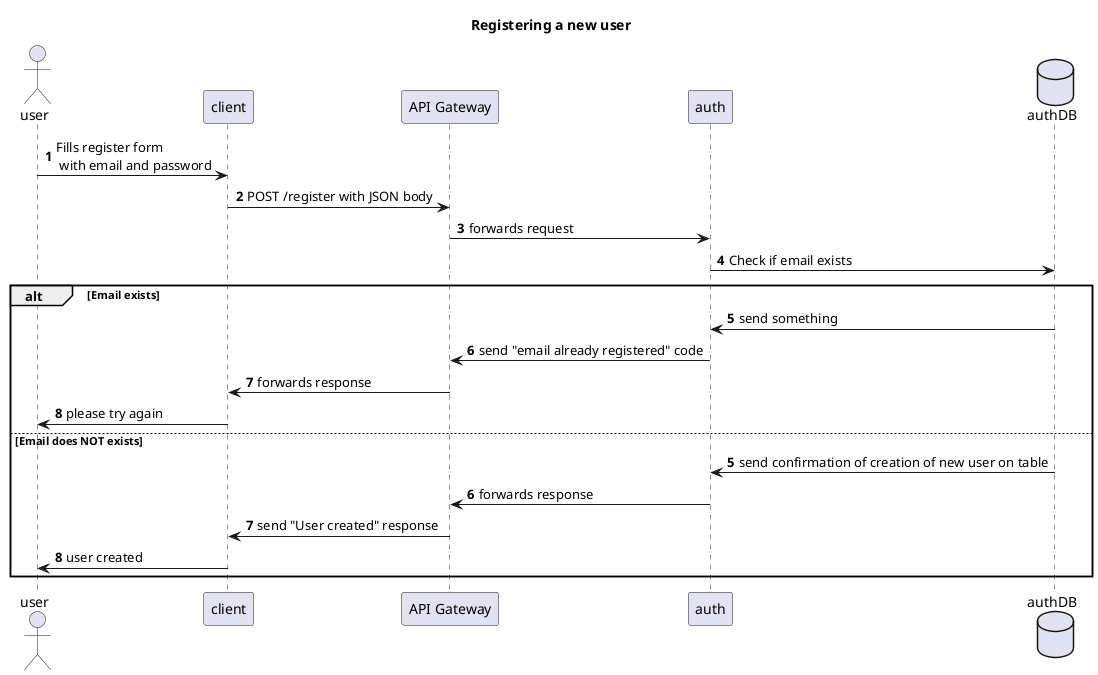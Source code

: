 @startuml
autonumber

title Registering a new user

actor user as user
participant client as client
participant "API Gateway" as gateway
participant auth as auth
database authDB as authDB

user -> client :  Fills register form\n with email and password
client -> gateway :  POST /register with JSON body
gateway -> auth :  forwards request
auth -> authDB :  Check if email exists

alt Email exists
authDB -> auth : send something 
auth -> gateway : send "email already registered" code
gateway -> client : forwards response
client -> user : please try again

autonumber 5
else Email does NOT exists
authDB -> auth : send confirmation of creation of new user on table
auth -> gateway : forwards response
gateway -> client : send "User created" response
client -> user: user created
end 


@enduml
